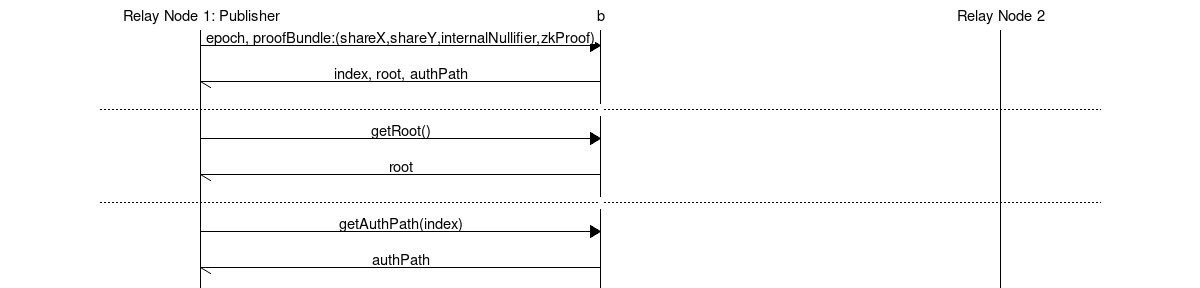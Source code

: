 # MSC for some fictional process
msc {
  hscale = "2";

  a [label = "Relay Node 1: Publisher"], b , c[label = "Relay Node 2"];
  a=>b [ label = "epoch, proofBundle:(shareX,shareY,internalNullifier,zkProof)" ] ;
  b->a [ label = "index, root, authPath"];
  #...;
  ---  [ label = " " ];
  a=>b [ label = "getRoot()" ] ;
  b->a [ label = "root"];
  ---  [ label = " " ];
  a=>b [ label = "getAuthPath(index)" ] ;
  b->a [ label = "authPath"];
}